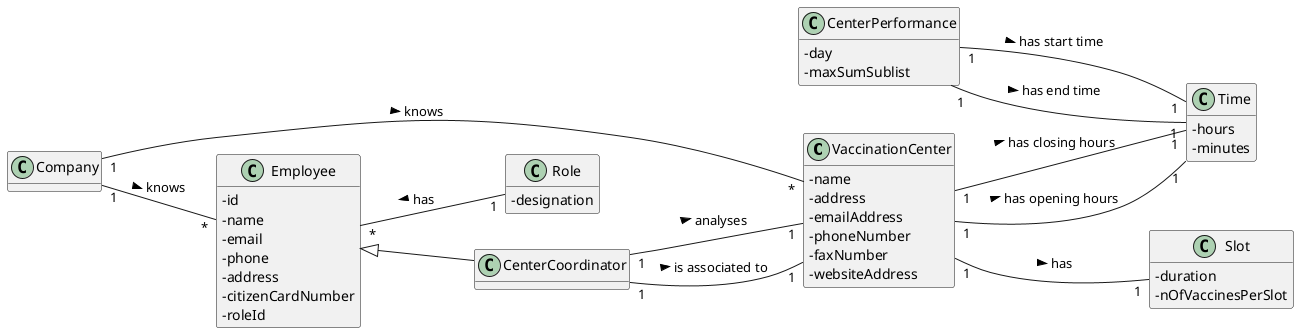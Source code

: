 @startuml
hide methods
left to right direction
skinparam classAttributeIconSize 0

class VaccinationCenter {
  - name
  - address
  - emailAddress
  - phoneNumber
  - faxNumber
  - websiteAddress
}

class Time {
  - hours
  - minutes
}

class Slot {
  -duration
  -nOfVaccinesPerSlot
}

class Employee {
  -id
  -name
  -email
  -phone
  -address
  -citizenCardNumber
  -roleId
}

class CenterPerformance {
  - day
  - maxSumSublist
}

class Role {
  -designation
}

class Company {}

class CenterCoordinator {}


VaccinationCenter "1" -- "1" Time : has closing hours >
VaccinationCenter "1" -- "1" Time : has opening hours >

CenterPerformance "1" -- "1" Time : has start time >
CenterPerformance "1" -- "1" Time : has end time >

VaccinationCenter "1" -- "1" Slot : has >

Employee <|-- CenterCoordinator
Employee "*" -- "1" Role : has <

Company "1" -- "*" Employee : knows >
Company "1" -- "*" VaccinationCenter : knows >

CenterCoordinator "1" -- "1" VaccinationCenter : analyses >
CenterCoordinator "1" -- "1" VaccinationCenter : is associated to >

@enduml
